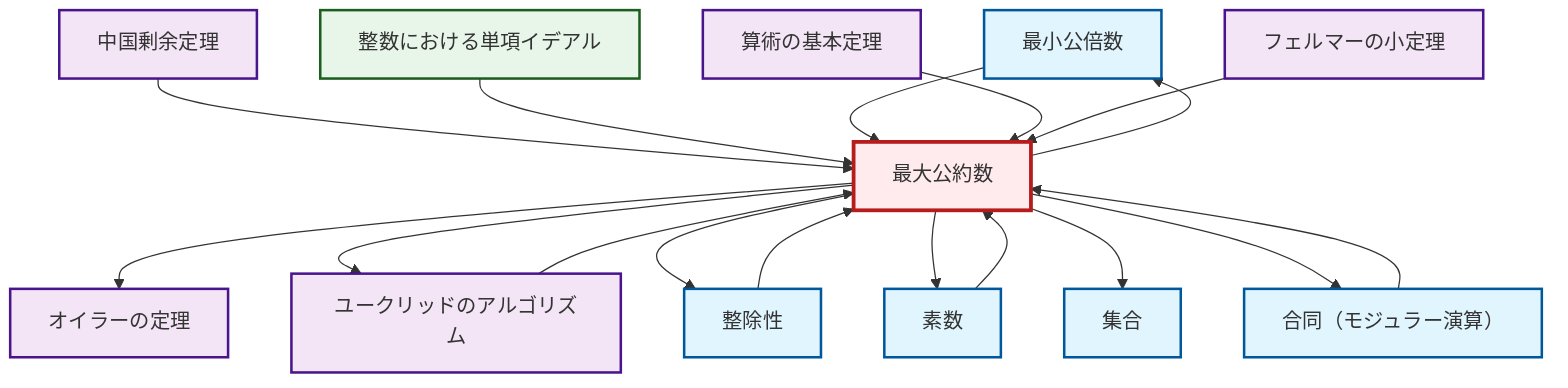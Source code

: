 graph TD
    classDef definition fill:#e1f5fe,stroke:#01579b,stroke-width:2px
    classDef theorem fill:#f3e5f5,stroke:#4a148c,stroke-width:2px
    classDef axiom fill:#fff3e0,stroke:#e65100,stroke-width:2px
    classDef example fill:#e8f5e9,stroke:#1b5e20,stroke-width:2px
    classDef current fill:#ffebee,stroke:#b71c1c,stroke-width:3px
    def-lcm["最小公倍数"]:::definition
    thm-fermat-little["フェルマーの小定理"]:::theorem
    def-congruence["合同（モジュラー演算）"]:::definition
    ex-principal-ideal["整数における単項イデアル"]:::example
    thm-euclidean-algorithm["ユークリッドのアルゴリズム"]:::theorem
    thm-fundamental-arithmetic["算術の基本定理"]:::theorem
    thm-chinese-remainder["中国剰余定理"]:::theorem
    def-prime["素数"]:::definition
    thm-euler["オイラーの定理"]:::theorem
    def-divisibility["整除性"]:::definition
    def-gcd["最大公約数"]:::definition
    def-set["集合"]:::definition
    thm-chinese-remainder --> def-gcd
    def-gcd --> thm-euler
    def-gcd --> thm-euclidean-algorithm
    def-congruence --> def-gcd
    def-gcd --> def-divisibility
    def-gcd --> def-lcm
    ex-principal-ideal --> def-gcd
    def-prime --> def-gcd
    def-lcm --> def-gcd
    def-gcd --> def-prime
    thm-euclidean-algorithm --> def-gcd
    thm-fundamental-arithmetic --> def-gcd
    def-gcd --> def-set
    thm-fermat-little --> def-gcd
    def-divisibility --> def-gcd
    def-gcd --> def-congruence
    class def-gcd current